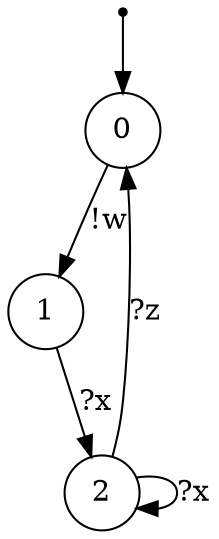 digraph {
 node [shape=point] ENTRY
 node [shape=circle]
 ENTRY -> 0
0 -> 1 [label="!w"]
1 -> 2 [label="?x"]
2 -> 0 [label="?z"]
2 -> 2 [label="?x"]
}